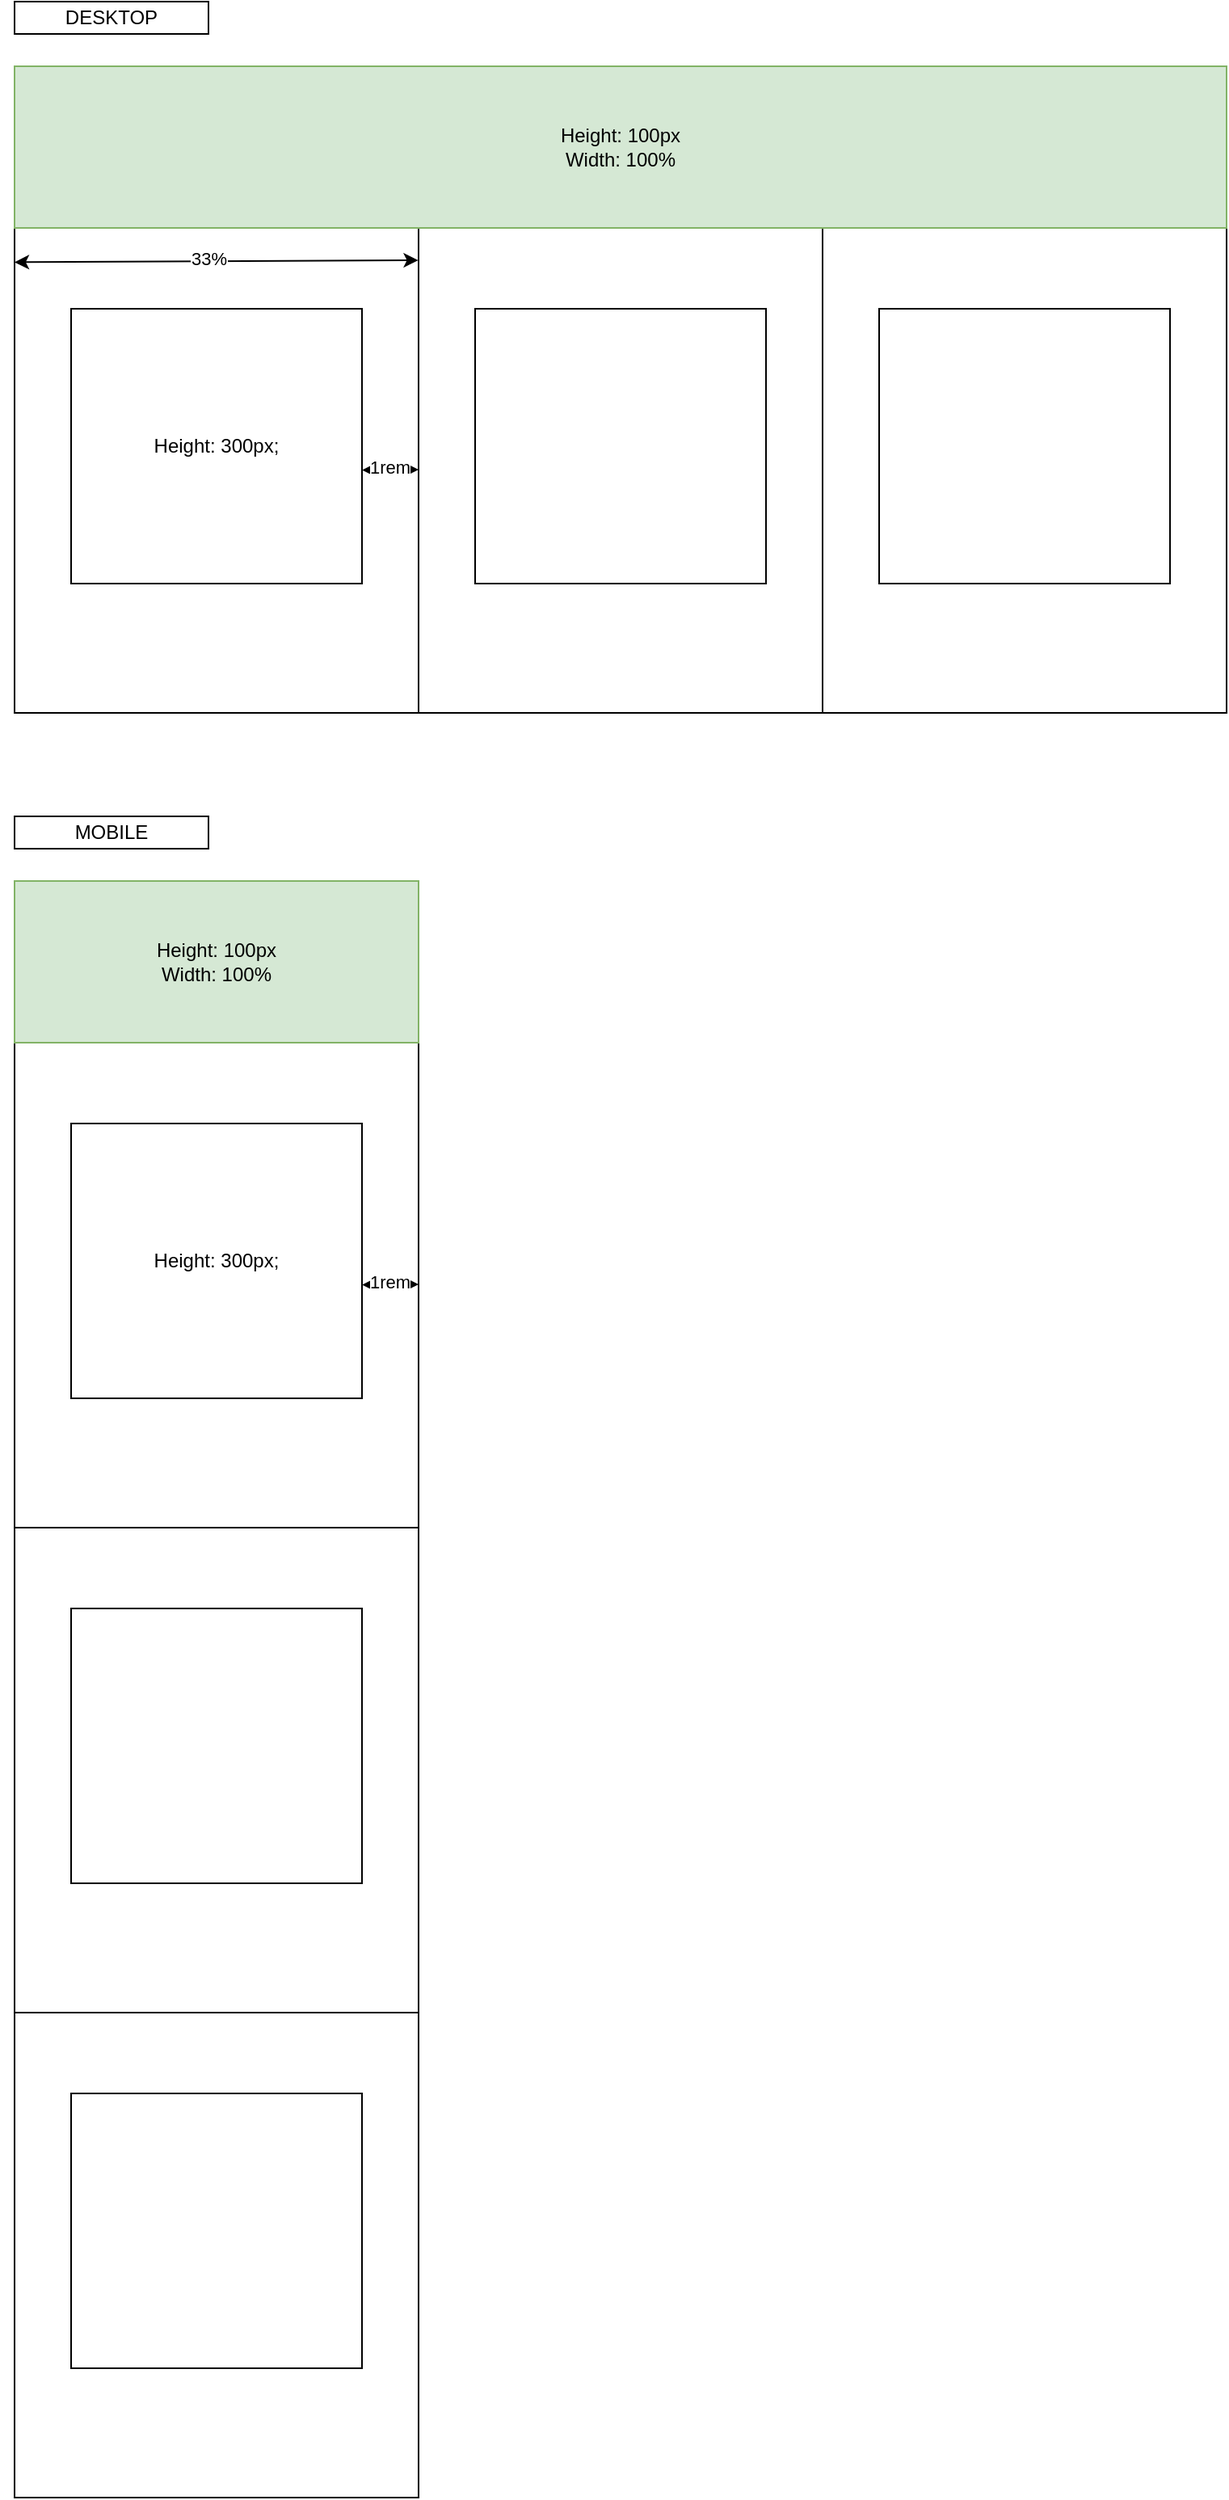 <mxfile version="17.4.0" type="device"><diagram id="f9K65X4PEB2gMBfcuObd" name="Page-1"><mxGraphModel dx="967" dy="603" grid="1" gridSize="10" guides="1" tooltips="1" connect="1" arrows="1" fold="1" page="1" pageScale="1" pageWidth="827" pageHeight="1169" math="0" shadow="0"><root><mxCell id="0"/><mxCell id="1" parent="0"/><mxCell id="L8zqo7HUD3gByvUSBn6T-18" value="" style="rounded=0;whiteSpace=wrap;html=1;fillColor=none;" vertex="1" parent="1"><mxGeometry x="40" y="624" width="250" height="996" as="geometry"/></mxCell><mxCell id="L8zqo7HUD3gByvUSBn6T-9" value="" style="rounded=0;whiteSpace=wrap;html=1;" vertex="1" parent="1"><mxGeometry x="40" y="220" width="250" height="300" as="geometry"/></mxCell><mxCell id="L8zqo7HUD3gByvUSBn6T-10" value="" style="rounded=0;whiteSpace=wrap;html=1;" vertex="1" parent="1"><mxGeometry x="290" y="220" width="250" height="300" as="geometry"/></mxCell><mxCell id="L8zqo7HUD3gByvUSBn6T-11" value="" style="rounded=0;whiteSpace=wrap;html=1;" vertex="1" parent="1"><mxGeometry x="540" y="220" width="250" height="300" as="geometry"/></mxCell><mxCell id="L8zqo7HUD3gByvUSBn6T-1" value="" style="rounded=0;whiteSpace=wrap;html=1;fillColor=none;" vertex="1" parent="1"><mxGeometry x="40" y="120" width="750" height="400" as="geometry"/></mxCell><mxCell id="L8zqo7HUD3gByvUSBn6T-3" value="Height: 100px&lt;br&gt;Width: 100%" style="rounded=0;whiteSpace=wrap;html=1;fillColor=#d5e8d4;strokeColor=#82b366;" vertex="1" parent="1"><mxGeometry x="40" y="120" width="750" height="100" as="geometry"/></mxCell><mxCell id="L8zqo7HUD3gByvUSBn6T-5" value="" style="rounded=0;whiteSpace=wrap;html=1;" vertex="1" parent="1"><mxGeometry x="325" y="270" width="180" height="170" as="geometry"/></mxCell><mxCell id="L8zqo7HUD3gByvUSBn6T-7" value="" style="rounded=0;whiteSpace=wrap;html=1;" vertex="1" parent="1"><mxGeometry x="575" y="270" width="180" height="170" as="geometry"/></mxCell><mxCell id="L8zqo7HUD3gByvUSBn6T-8" value="Height: 300px;" style="rounded=0;whiteSpace=wrap;html=1;" vertex="1" parent="1"><mxGeometry x="75" y="270" width="180" height="170" as="geometry"/></mxCell><mxCell id="L8zqo7HUD3gByvUSBn6T-12" value="" style="endArrow=classic;startArrow=classic;html=1;rounded=0;exitX=1;exitY=0.587;exitDx=0;exitDy=0;exitPerimeter=0;" edge="1" parent="1" source="L8zqo7HUD3gByvUSBn6T-8"><mxGeometry width="100" height="100" relative="1" as="geometry"><mxPoint x="260" y="370" as="sourcePoint"/><mxPoint x="290" y="369.5" as="targetPoint"/></mxGeometry></mxCell><mxCell id="L8zqo7HUD3gByvUSBn6T-13" value="1rem" style="edgeLabel;html=1;align=center;verticalAlign=middle;resizable=0;points=[];" vertex="1" connectable="0" parent="L8zqo7HUD3gByvUSBn6T-12"><mxGeometry x="-0.043" y="2" relative="1" as="geometry"><mxPoint as="offset"/></mxGeometry></mxCell><mxCell id="L8zqo7HUD3gByvUSBn6T-14" value="DESKTOP" style="rounded=0;whiteSpace=wrap;html=1;fillColor=none;" vertex="1" parent="1"><mxGeometry x="40" y="80" width="120" height="20" as="geometry"/></mxCell><mxCell id="L8zqo7HUD3gByvUSBn6T-15" value="" style="rounded=0;whiteSpace=wrap;html=1;" vertex="1" parent="1"><mxGeometry x="40" y="724" width="250" height="300" as="geometry"/></mxCell><mxCell id="L8zqo7HUD3gByvUSBn6T-16" value="" style="rounded=0;whiteSpace=wrap;html=1;" vertex="1" parent="1"><mxGeometry x="40" y="1024" width="250" height="300" as="geometry"/></mxCell><mxCell id="L8zqo7HUD3gByvUSBn6T-17" value="" style="rounded=0;whiteSpace=wrap;html=1;" vertex="1" parent="1"><mxGeometry x="40" y="1324" width="250" height="300" as="geometry"/></mxCell><mxCell id="L8zqo7HUD3gByvUSBn6T-19" value="Height: 100px&lt;br&gt;Width: 100%" style="rounded=0;whiteSpace=wrap;html=1;fillColor=#d5e8d4;strokeColor=#82b366;" vertex="1" parent="1"><mxGeometry x="40" y="624" width="250" height="100" as="geometry"/></mxCell><mxCell id="L8zqo7HUD3gByvUSBn6T-20" value="" style="rounded=0;whiteSpace=wrap;html=1;" vertex="1" parent="1"><mxGeometry x="75" y="1074" width="180" height="170" as="geometry"/></mxCell><mxCell id="L8zqo7HUD3gByvUSBn6T-21" value="" style="rounded=0;whiteSpace=wrap;html=1;" vertex="1" parent="1"><mxGeometry x="75" y="1374" width="180" height="170" as="geometry"/></mxCell><mxCell id="L8zqo7HUD3gByvUSBn6T-22" value="Height: 300px;" style="rounded=0;whiteSpace=wrap;html=1;" vertex="1" parent="1"><mxGeometry x="75" y="774" width="180" height="170" as="geometry"/></mxCell><mxCell id="L8zqo7HUD3gByvUSBn6T-23" value="" style="endArrow=classic;startArrow=classic;html=1;rounded=0;exitX=1;exitY=0.587;exitDx=0;exitDy=0;exitPerimeter=0;" edge="1" parent="1" source="L8zqo7HUD3gByvUSBn6T-22"><mxGeometry width="100" height="100" relative="1" as="geometry"><mxPoint x="260" y="874" as="sourcePoint"/><mxPoint x="290" y="873.5" as="targetPoint"/></mxGeometry></mxCell><mxCell id="L8zqo7HUD3gByvUSBn6T-24" value="1rem" style="edgeLabel;html=1;align=center;verticalAlign=middle;resizable=0;points=[];" vertex="1" connectable="0" parent="L8zqo7HUD3gByvUSBn6T-23"><mxGeometry x="-0.043" y="2" relative="1" as="geometry"><mxPoint as="offset"/></mxGeometry></mxCell><mxCell id="L8zqo7HUD3gByvUSBn6T-25" value="MOBILE" style="rounded=0;whiteSpace=wrap;html=1;fillColor=none;" vertex="1" parent="1"><mxGeometry x="40" y="584" width="120" height="20" as="geometry"/></mxCell><mxCell id="L8zqo7HUD3gByvUSBn6T-30" value="" style="endArrow=classic;startArrow=classic;html=1;rounded=0;exitX=0;exitY=0.303;exitDx=0;exitDy=0;exitPerimeter=0;entryX=0.333;entryY=0.3;entryDx=0;entryDy=0;entryPerimeter=0;" edge="1" parent="1" source="L8zqo7HUD3gByvUSBn6T-1" target="L8zqo7HUD3gByvUSBn6T-1"><mxGeometry width="100" height="100" relative="1" as="geometry"><mxPoint x="160.0" y="240.29" as="sourcePoint"/><mxPoint x="195.0" y="240" as="targetPoint"/></mxGeometry></mxCell><mxCell id="L8zqo7HUD3gByvUSBn6T-31" value="33%" style="edgeLabel;html=1;align=center;verticalAlign=middle;resizable=0;points=[];" vertex="1" connectable="0" parent="L8zqo7HUD3gByvUSBn6T-30"><mxGeometry x="-0.043" y="2" relative="1" as="geometry"><mxPoint as="offset"/></mxGeometry></mxCell></root></mxGraphModel></diagram></mxfile>